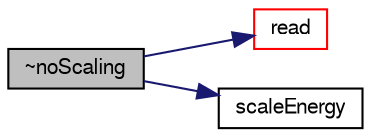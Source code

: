 digraph "~noScaling"
{
  bgcolor="transparent";
  edge [fontname="FreeSans",fontsize="10",labelfontname="FreeSans",labelfontsize="10"];
  node [fontname="FreeSans",fontsize="10",shape=record];
  rankdir="LR";
  Node2 [label="~noScaling",height=0.2,width=0.4,color="black", fillcolor="grey75", style="filled", fontcolor="black"];
  Node2 -> Node3 [color="midnightblue",fontsize="10",style="solid",fontname="FreeSans"];
  Node3 [label="read",height=0.2,width=0.4,color="red",URL="$a24426.html#a0702ebe49b3b28f5ed59b5a082c4f2f7",tooltip="Read dictionary. "];
  Node2 -> Node5 [color="midnightblue",fontsize="10",style="solid",fontname="FreeSans"];
  Node5 [label="scaleEnergy",height=0.2,width=0.4,color="black",URL="$a24426.html#a748ffa9ecb72ed54182781630845d801"];
}
